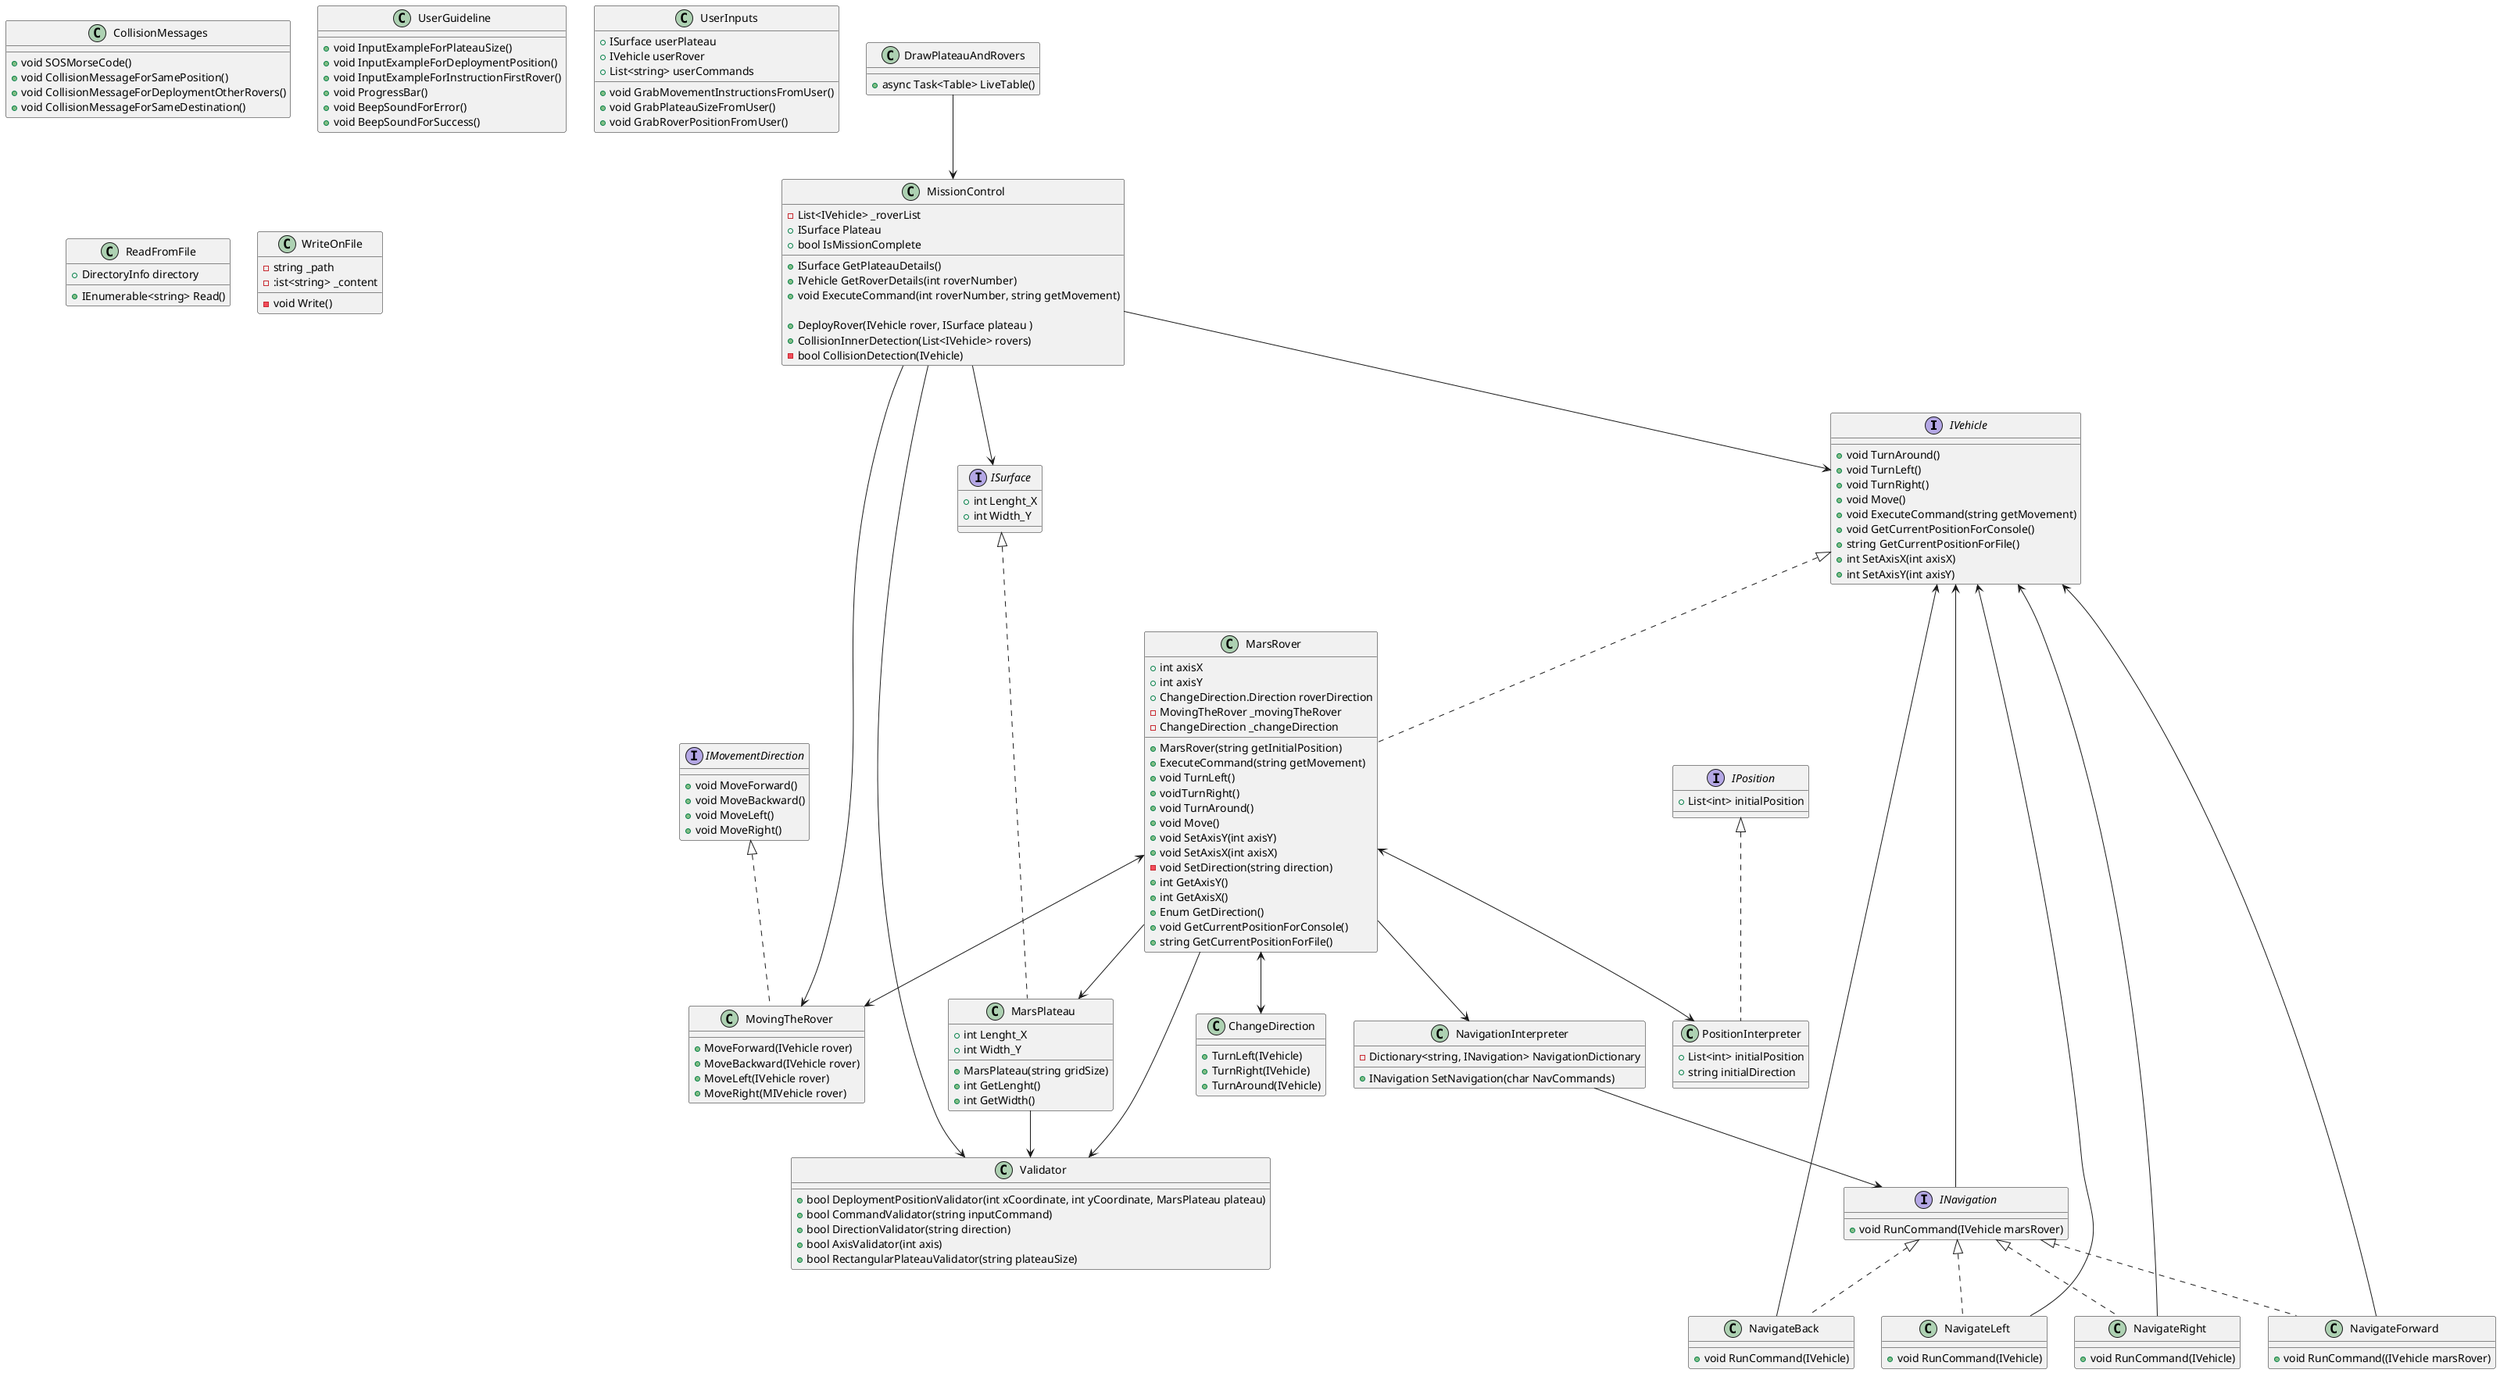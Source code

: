 ﻿@startuml "MarsRover-Kata-UML.png"

interface IVehicle
{
+ void TurnAround()
+ void TurnLeft()
+ void TurnRight()
+ void Move()
+ void ExecuteCommand(string getMovement)
+ void GetCurrentPositionForConsole()
+ string GetCurrentPositionForFile()
+ int SetAxisX(int axisX)
+ int SetAxisY(int axisY)
}

interface ISurface
{
+ int Lenght_X
+ int Width_Y
}

interface IPosition
{
+ List<int> initialPosition
}

interface INavigation
{
+ void RunCommand(IVehicle marsRover)
}

interface IMovementDirection
{
+ void MoveForward()
+ void MoveBackward()
+ void MoveLeft()
+ void MoveRight()
}

class MarsRover implements IVehicle
{
+ int axisX
+ int axisY
+ ChangeDirection.Direction roverDirection
- MovingTheRover _movingTheRover
- ChangeDirection _changeDirection


+ MarsRover(string getInitialPosition)
+ ExecuteCommand(string getMovement)
+ void TurnLeft()
+ voidTurnRight()
+ void TurnAround()
+ void Move()
+ void SetAxisY(int axisY)
+ void SetAxisX(int axisX)
- void SetDirection(string direction)
+ int GetAxisY()
+ int GetAxisX()
+ Enum GetDirection()
+ void GetCurrentPositionForConsole()
+ string GetCurrentPositionForFile()
}
class MissionControl
{

- List<IVehicle> _roverList
+ ISurface Plateau
+ bool IsMissionComplete

+ ISurface GetPlateauDetails()
+ IVehicle GetRoverDetails(int roverNumber)
+ void ExecuteCommand(int roverNumber, string getMovement)

+ DeployRover(IVehicle rover, ISurface plateau )
+ CollisionInnerDetection(List<IVehicle> rovers)
- bool CollisionDetection(IVehicle)


}
class MarsPlateau implements ISurface
{
+ int Lenght_X
+ int Width_Y
+ MarsPlateau(string gridSize)
+ int GetLenght()
+ int GetWidth()
}
class NavigateBack implements INavigation
{
+ void RunCommand(IVehicle)
}
class NavigateLeft implements INavigation
{
+ void RunCommand(IVehicle)
}

class NavigateRight implements INavigation
{
+ void RunCommand(IVehicle)
}
class NavigateForward implements INavigation
{
+ void RunCommand((IVehicle marsRover)
}
class PositionInterpreter implements IPosition
{
+ List<int> initialPosition
+ string initialDirection
}

class NavigationInterpreter
{
- Dictionary<string, INavigation> NavigationDictionary
+ INavigation SetNavigation(char NavCommands)
}
class ChangeDirection
{
+ TurnLeft(IVehicle)
+ TurnRight(IVehicle)
+ TurnAround(IVehicle)
}

class MovingTheRover implements IMovementDirection
{
+ MoveForward(IVehicle rover)
+ MoveBackward(IVehicle rover)
+ MoveLeft(IVehicle rover)
+ MoveRight(MIVehicle rover)
}
class Validator
{
+ bool DeploymentPositionValidator(int xCoordinate, int yCoordinate, MarsPlateau plateau)
+ bool CommandValidator(string inputCommand)
+ bool DirectionValidator(string direction)
+ bool AxisValidator(int axis)
+ bool RectangularPlateauValidator(string plateauSize)

}

class CollisionMessages
{
+ void SOSMorseCode()
+ void CollisionMessageForSamePosition()
+ void CollisionMessageForDeploymentOtherRovers()
+ void CollisionMessageForSameDestination()
}

class UserGuideline
{
+ void InputExampleForPlateauSize()
+ void InputExampleForDeploymentPosition()
+ void InputExampleForInstructionFirstRover()
+ void ProgressBar()
+ void BeepSoundForError()
+ void BeepSoundForSuccess()
}
class UserInputs
{
+ ISurface userPlateau
+ IVehicle userRover
+ List<string> userCommands
+ void GrabMovementInstructionsFromUser()
+ void GrabPlateauSizeFromUser()
+ void GrabRoverPositionFromUser()
}
class DrawPlateauAndRovers
{
+ async Task<Table> LiveTable()
}
class ReadFromFile
{
+ DirectoryInfo directory
+ IEnumerable<string> Read()
}
class WriteOnFile
{
- string _path
- :ist<string> _content
- void Write()
}
INavigation --> IVehicle
MarsRover <--> ChangeDirection
MarsRover <--> MovingTheRover
MarsRover <--> PositionInterpreter
MarsRover --> MarsPlateau
MarsRover --> NavigationInterpreter
MarsRover --> Validator


NavigateLeft --> IVehicle
NavigateRight --> IVehicle
NavigateForward --> IVehicle
NavigateBack --> IVehicle

NavigationInterpreter --> INavigation

MarsPlateau --> Validator

MissionControl --> IVehicle
MissionControl --> ISurface
MissionControl --> Validator
MissionControl --> MovingTheRover

DrawPlateauAndRovers --> MissionControl


@enduml